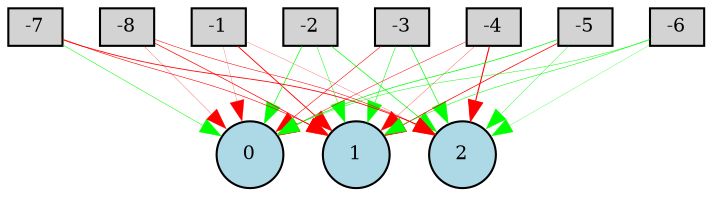 digraph {
	node [fontsize=9 height=0.2 shape=circle width=0.2]
	-1 [fillcolor=lightgray shape=box style=filled]
	-2 [fillcolor=lightgray shape=box style=filled]
	-3 [fillcolor=lightgray shape=box style=filled]
	-4 [fillcolor=lightgray shape=box style=filled]
	-5 [fillcolor=lightgray shape=box style=filled]
	-6 [fillcolor=lightgray shape=box style=filled]
	-7 [fillcolor=lightgray shape=box style=filled]
	-8 [fillcolor=lightgray shape=box style=filled]
	0 [fillcolor=lightblue style=filled]
	1 [fillcolor=lightblue style=filled]
	2 [fillcolor=lightblue style=filled]
	-1 -> 0 [color=red penwidth=0.10085832782309914 style=solid]
	-1 -> 1 [color=red penwidth=0.4343785840674854 style=solid]
	-1 -> 2 [color=red penwidth=0.11731033991215947 style=solid]
	-2 -> 0 [color=green penwidth=0.32240079520195186 style=solid]
	-2 -> 1 [color=green penwidth=0.22533474497663783 style=solid]
	-2 -> 2 [color=green penwidth=0.3379382400746961 style=solid]
	-3 -> 0 [color=red penwidth=0.2718684533630811 style=solid]
	-3 -> 1 [color=green penwidth=0.2568169096423518 style=solid]
	-3 -> 2 [color=green penwidth=0.32294593081722334 style=solid]
	-4 -> 0 [color=red penwidth=0.22791776381378007 style=solid]
	-4 -> 1 [color=red penwidth=0.14123569024439375 style=solid]
	-4 -> 2 [color=red penwidth=0.5169822343981758 style=solid]
	-5 -> 0 [color=green penwidth=0.3464955658891481 style=solid]
	-5 -> 1 [color=red penwidth=0.35304189148113496 style=solid]
	-5 -> 2 [color=green penwidth=0.1808731127079123 style=solid]
	-6 -> 0 [color=green penwidth=0.22089987659178467 style=solid]
	-6 -> 1 [color=green penwidth=0.2559619626836644 style=solid]
	-6 -> 2 [color=green penwidth=0.1383049889966767 style=solid]
	-7 -> 0 [color=green penwidth=0.2410813817970573 style=solid]
	-7 -> 1 [color=red penwidth=0.2821920967535012 style=solid]
	-7 -> 2 [color=red penwidth=0.40052095029362655 style=solid]
	-8 -> 0 [color=red penwidth=0.12883850463572027 style=solid]
	-8 -> 1 [color=red penwidth=0.3357991877065034 style=solid]
	-8 -> 2 [color=red penwidth=0.253353806286009 style=solid]
}
